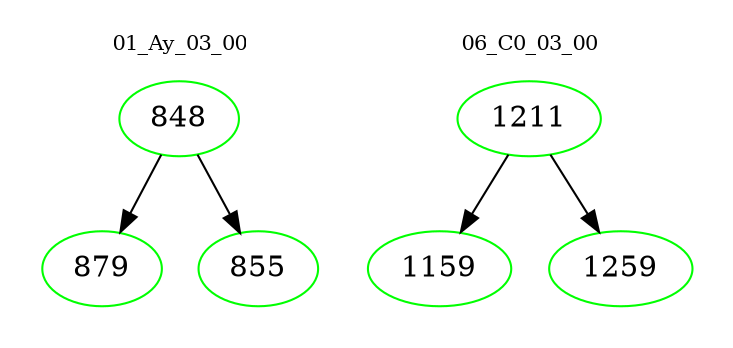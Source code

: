digraph{
subgraph cluster_0 {
color = white
label = "01_Ay_03_00";
fontsize=10;
T0_848 [label="848", color="green"]
T0_848 -> T0_879 [color="black"]
T0_879 [label="879", color="green"]
T0_848 -> T0_855 [color="black"]
T0_855 [label="855", color="green"]
}
subgraph cluster_1 {
color = white
label = "06_C0_03_00";
fontsize=10;
T1_1211 [label="1211", color="green"]
T1_1211 -> T1_1159 [color="black"]
T1_1159 [label="1159", color="green"]
T1_1211 -> T1_1259 [color="black"]
T1_1259 [label="1259", color="green"]
}
}
